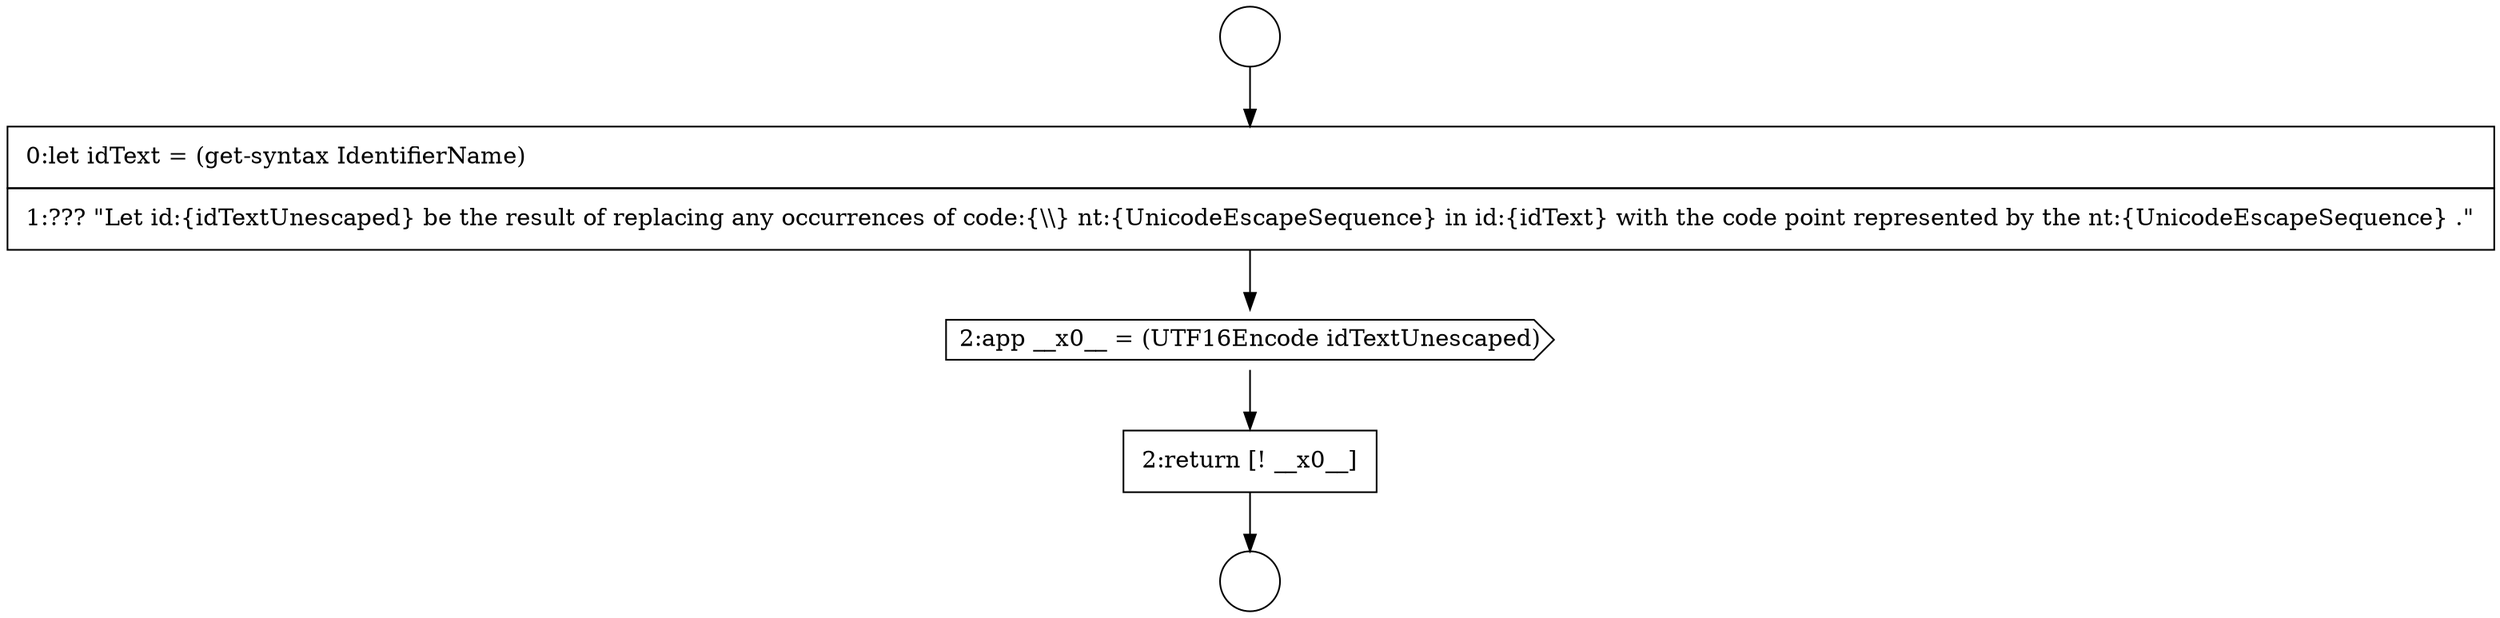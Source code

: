 digraph {
  node3591 [shape=circle label=" " color="black" fillcolor="white" style=filled]
  node3595 [shape=none, margin=0, label=<<font color="black">
    <table border="0" cellborder="1" cellspacing="0" cellpadding="10">
      <tr><td align="left">2:return [! __x0__]</td></tr>
    </table>
  </font>> color="black" fillcolor="white" style=filled]
  node3592 [shape=circle label=" " color="black" fillcolor="white" style=filled]
  node3594 [shape=cds, label=<<font color="black">2:app __x0__ = (UTF16Encode idTextUnescaped)</font>> color="black" fillcolor="white" style=filled]
  node3593 [shape=none, margin=0, label=<<font color="black">
    <table border="0" cellborder="1" cellspacing="0" cellpadding="10">
      <tr><td align="left">0:let idText = (get-syntax IdentifierName)</td></tr>
      <tr><td align="left">1:??? &quot;Let id:{idTextUnescaped} be the result of replacing any occurrences of code:{\\\\} nt:{UnicodeEscapeSequence} in id:{idText} with the code point represented by the nt:{UnicodeEscapeSequence} .&quot;</td></tr>
    </table>
  </font>> color="black" fillcolor="white" style=filled]
  node3591 -> node3593 [ color="black"]
  node3593 -> node3594 [ color="black"]
  node3594 -> node3595 [ color="black"]
  node3595 -> node3592 [ color="black"]
}
